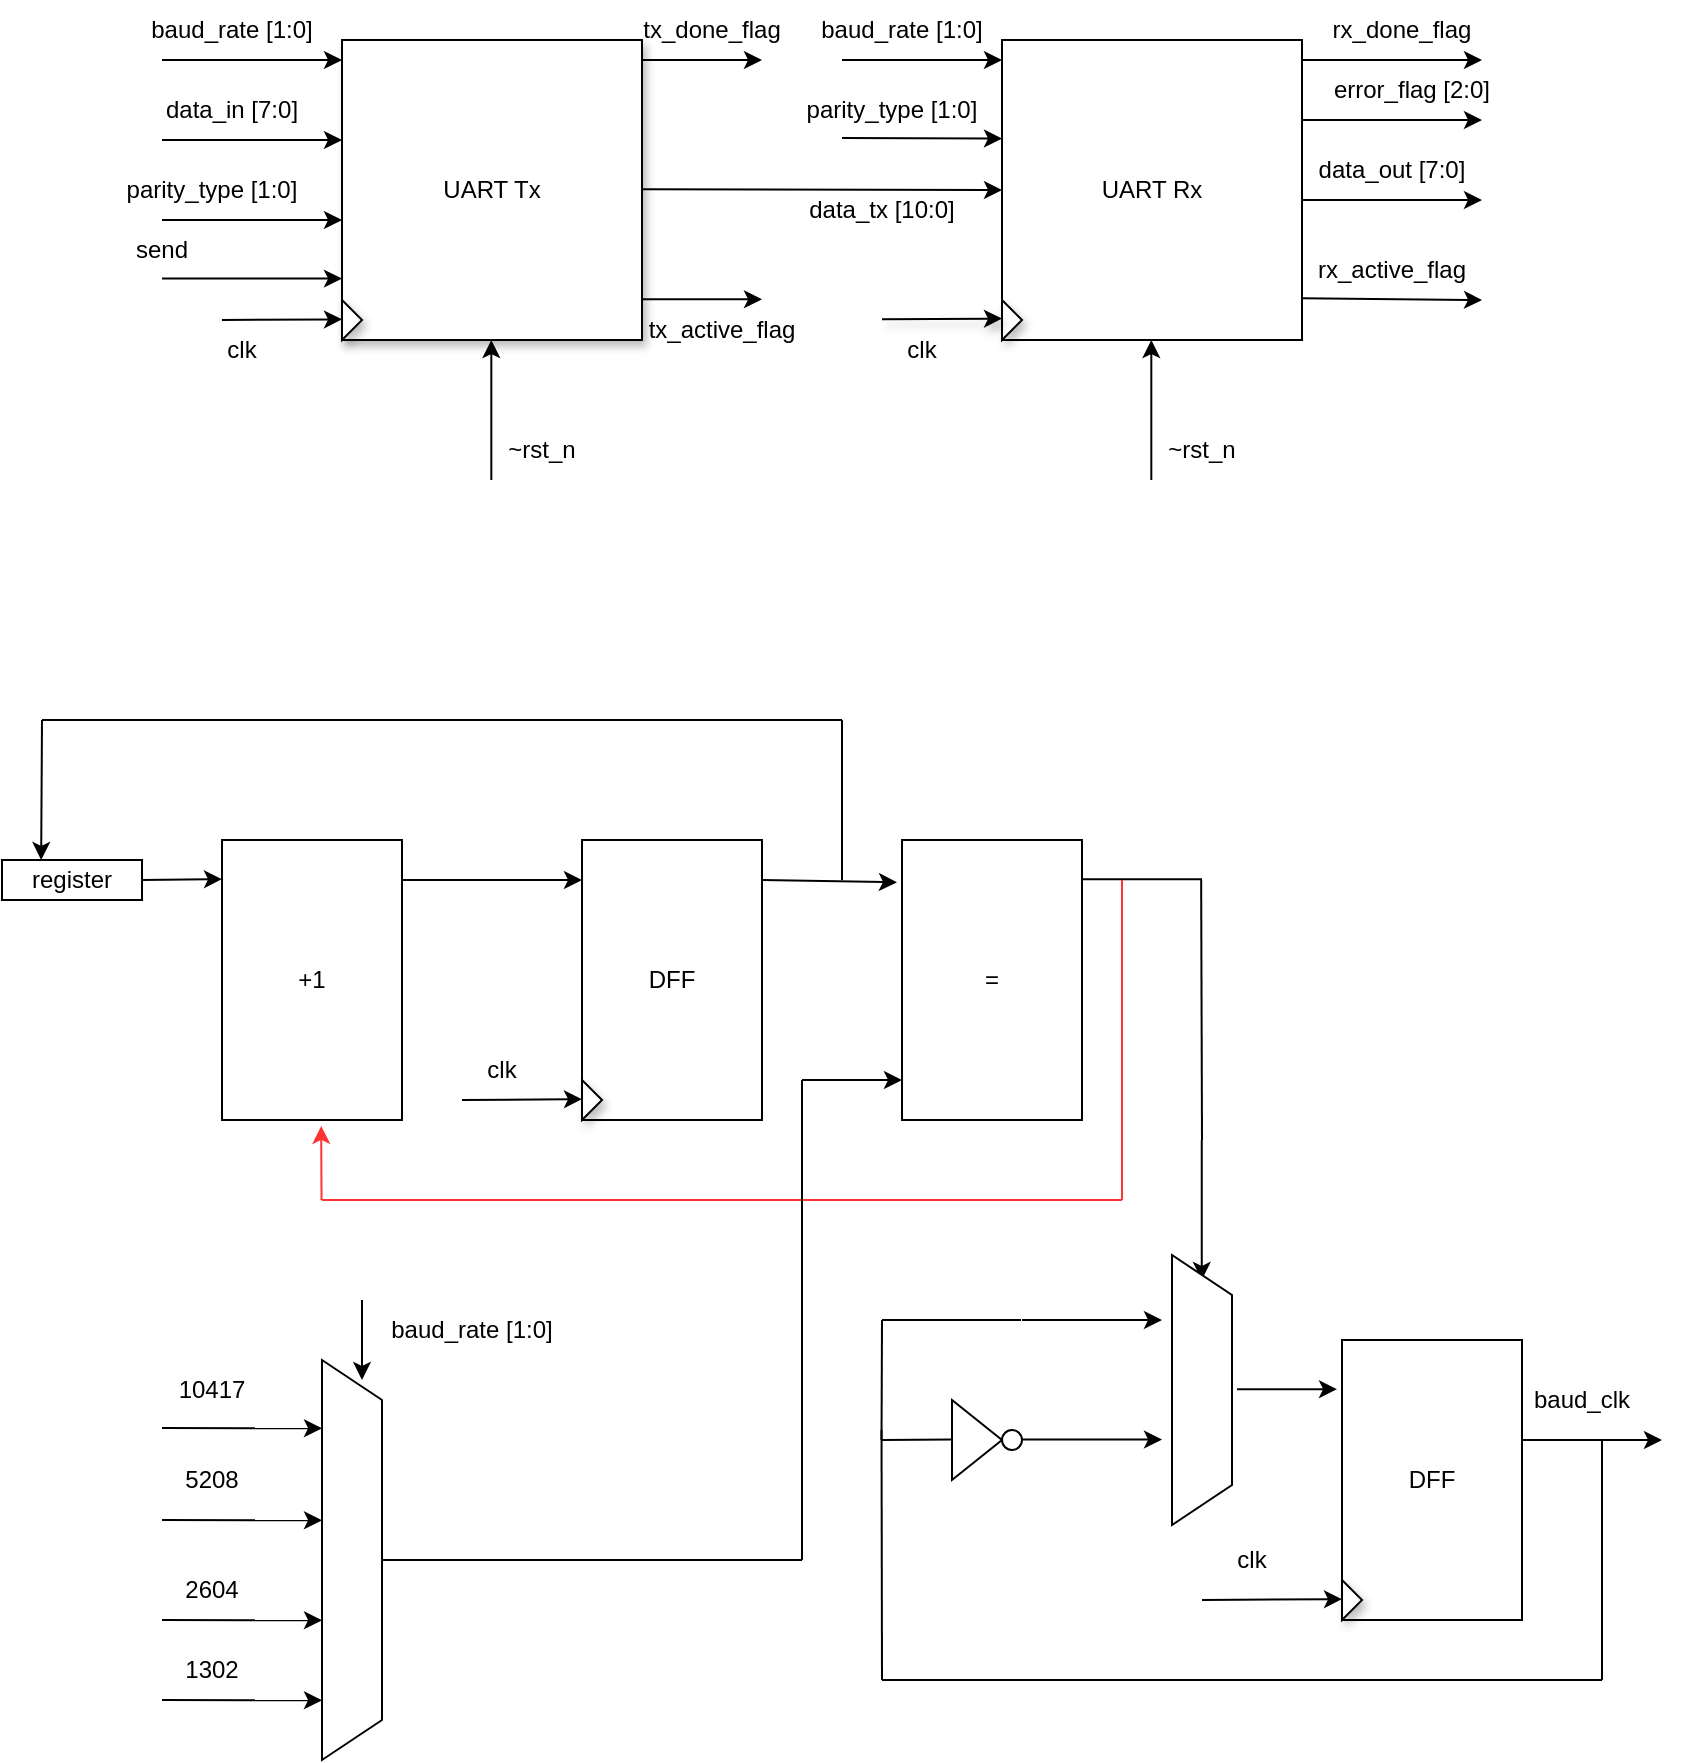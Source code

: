 <mxfile version="24.6.4" type="github" pages="2">
  <diagram name="Page-1" id="LckPgGuNKx3er_0MUJO8">
    <mxGraphModel dx="1674" dy="772" grid="1" gridSize="10" guides="1" tooltips="1" connect="1" arrows="1" fold="1" page="1" pageScale="1" pageWidth="850" pageHeight="1100" math="0" shadow="0">
      <root>
        <mxCell id="0" />
        <mxCell id="1" parent="0" />
        <mxCell id="ST3ynC30ayqtAyNjZGW3-1" value="UART Tx" style="whiteSpace=wrap;html=1;aspect=fixed;shadow=1;" vertex="1" parent="1">
          <mxGeometry x="170" y="60" width="150" height="150" as="geometry" />
        </mxCell>
        <mxCell id="ST3ynC30ayqtAyNjZGW3-2" value="UART Rx" style="whiteSpace=wrap;html=1;aspect=fixed;" vertex="1" parent="1">
          <mxGeometry x="500" y="60" width="150" height="150" as="geometry" />
        </mxCell>
        <mxCell id="ST3ynC30ayqtAyNjZGW3-4" value="" style="triangle;whiteSpace=wrap;html=1;shadow=1;" vertex="1" parent="1">
          <mxGeometry x="170" y="190" width="10" height="20" as="geometry" />
        </mxCell>
        <mxCell id="ST3ynC30ayqtAyNjZGW3-5" value="" style="triangle;whiteSpace=wrap;html=1;shadow=1;" vertex="1" parent="1">
          <mxGeometry x="500" y="190" width="10" height="20" as="geometry" />
        </mxCell>
        <mxCell id="ST3ynC30ayqtAyNjZGW3-6" value="" style="endArrow=classic;html=1;rounded=0;shadow=1;" edge="1" parent="1">
          <mxGeometry width="50" height="50" relative="1" as="geometry">
            <mxPoint x="440" y="199.65" as="sourcePoint" />
            <mxPoint x="500" y="199.31" as="targetPoint" />
          </mxGeometry>
        </mxCell>
        <mxCell id="ST3ynC30ayqtAyNjZGW3-7" value="" style="endArrow=classic;html=1;rounded=0;" edge="1" parent="1">
          <mxGeometry width="50" height="50" relative="1" as="geometry">
            <mxPoint x="110" y="200" as="sourcePoint" />
            <mxPoint x="170" y="199.66" as="targetPoint" />
          </mxGeometry>
        </mxCell>
        <mxCell id="ST3ynC30ayqtAyNjZGW3-8" value="" style="endArrow=classic;html=1;rounded=0;" edge="1" parent="1">
          <mxGeometry width="50" height="50" relative="1" as="geometry">
            <mxPoint x="650" y="140" as="sourcePoint" />
            <mxPoint x="740" y="140" as="targetPoint" />
          </mxGeometry>
        </mxCell>
        <mxCell id="ST3ynC30ayqtAyNjZGW3-9" value="data_out [7:0]" style="text;strokeColor=none;align=center;fillColor=none;html=1;verticalAlign=middle;whiteSpace=wrap;rounded=0;" vertex="1" parent="1">
          <mxGeometry x="635" y="110" width="120" height="30" as="geometry" />
        </mxCell>
        <mxCell id="ST3ynC30ayqtAyNjZGW3-10" value="" style="endArrow=classic;html=1;rounded=0;" edge="1" parent="1">
          <mxGeometry width="50" height="50" relative="1" as="geometry">
            <mxPoint x="80" y="110" as="sourcePoint" />
            <mxPoint x="170" y="110" as="targetPoint" />
          </mxGeometry>
        </mxCell>
        <mxCell id="ST3ynC30ayqtAyNjZGW3-11" value="data_in [7:0]" style="text;strokeColor=none;align=center;fillColor=none;html=1;verticalAlign=middle;whiteSpace=wrap;rounded=0;" vertex="1" parent="1">
          <mxGeometry x="60" y="80" width="110" height="30" as="geometry" />
        </mxCell>
        <mxCell id="ST3ynC30ayqtAyNjZGW3-12" value="clk" style="text;strokeColor=none;align=center;fillColor=none;html=1;verticalAlign=middle;whiteSpace=wrap;rounded=0;" vertex="1" parent="1">
          <mxGeometry x="90" y="200" width="60" height="30" as="geometry" />
        </mxCell>
        <mxCell id="ST3ynC30ayqtAyNjZGW3-13" value="clk" style="text;strokeColor=none;align=center;fillColor=none;html=1;verticalAlign=middle;whiteSpace=wrap;rounded=0;" vertex="1" parent="1">
          <mxGeometry x="430" y="200" width="60" height="30" as="geometry" />
        </mxCell>
        <mxCell id="ST3ynC30ayqtAyNjZGW3-14" value="" style="endArrow=classic;html=1;rounded=0;" edge="1" parent="1">
          <mxGeometry width="50" height="50" relative="1" as="geometry">
            <mxPoint x="80" y="70" as="sourcePoint" />
            <mxPoint x="170" y="70" as="targetPoint" />
          </mxGeometry>
        </mxCell>
        <mxCell id="ST3ynC30ayqtAyNjZGW3-16" value="baud_rate [1:0]" style="text;strokeColor=none;align=center;fillColor=none;html=1;verticalAlign=middle;whiteSpace=wrap;rounded=0;" vertex="1" parent="1">
          <mxGeometry x="65" y="40" width="100" height="30" as="geometry" />
        </mxCell>
        <mxCell id="ST3ynC30ayqtAyNjZGW3-17" value="" style="endArrow=classic;html=1;rounded=0;" edge="1" parent="1">
          <mxGeometry width="50" height="50" relative="1" as="geometry">
            <mxPoint x="80" y="150" as="sourcePoint" />
            <mxPoint x="170" y="150" as="targetPoint" />
          </mxGeometry>
        </mxCell>
        <mxCell id="ST3ynC30ayqtAyNjZGW3-18" value="parity_type [1:0]" style="text;strokeColor=none;align=center;fillColor=none;html=1;verticalAlign=middle;whiteSpace=wrap;rounded=0;" vertex="1" parent="1">
          <mxGeometry x="60" y="120" width="90" height="30" as="geometry" />
        </mxCell>
        <mxCell id="ST3ynC30ayqtAyNjZGW3-19" value="" style="endArrow=classic;html=1;rounded=0;" edge="1" parent="1">
          <mxGeometry width="50" height="50" relative="1" as="geometry">
            <mxPoint x="80" y="179.31" as="sourcePoint" />
            <mxPoint x="170" y="179.31" as="targetPoint" />
          </mxGeometry>
        </mxCell>
        <mxCell id="ST3ynC30ayqtAyNjZGW3-20" value="send" style="text;strokeColor=none;align=center;fillColor=none;html=1;verticalAlign=middle;whiteSpace=wrap;rounded=0;" vertex="1" parent="1">
          <mxGeometry x="50" y="150" width="60" height="30" as="geometry" />
        </mxCell>
        <mxCell id="ST3ynC30ayqtAyNjZGW3-21" value="" style="endArrow=classic;html=1;rounded=0;" edge="1" parent="1">
          <mxGeometry width="50" height="50" relative="1" as="geometry">
            <mxPoint x="244.66" y="280" as="sourcePoint" />
            <mxPoint x="244.66" y="210" as="targetPoint" />
          </mxGeometry>
        </mxCell>
        <mxCell id="ST3ynC30ayqtAyNjZGW3-22" value="~rst_n" style="text;strokeColor=none;align=center;fillColor=none;html=1;verticalAlign=middle;whiteSpace=wrap;rounded=0;" vertex="1" parent="1">
          <mxGeometry x="240" y="250" width="60" height="30" as="geometry" />
        </mxCell>
        <mxCell id="ST3ynC30ayqtAyNjZGW3-23" value="" style="endArrow=classic;html=1;rounded=0;entryX=0;entryY=0.5;entryDx=0;entryDy=0;" edge="1" parent="1" target="ST3ynC30ayqtAyNjZGW3-2">
          <mxGeometry width="50" height="50" relative="1" as="geometry">
            <mxPoint x="320" y="134.66" as="sourcePoint" />
            <mxPoint x="380" y="134.66" as="targetPoint" />
          </mxGeometry>
        </mxCell>
        <mxCell id="ST3ynC30ayqtAyNjZGW3-24" value="" style="endArrow=classic;html=1;rounded=0;" edge="1" parent="1">
          <mxGeometry width="50" height="50" relative="1" as="geometry">
            <mxPoint x="420" y="70" as="sourcePoint" />
            <mxPoint x="500" y="70" as="targetPoint" />
          </mxGeometry>
        </mxCell>
        <mxCell id="ST3ynC30ayqtAyNjZGW3-25" value="baud_rate [1:0]" style="text;strokeColor=none;align=center;fillColor=none;html=1;verticalAlign=middle;whiteSpace=wrap;rounded=0;" vertex="1" parent="1">
          <mxGeometry x="400" y="40" width="100" height="30" as="geometry" />
        </mxCell>
        <mxCell id="ST3ynC30ayqtAyNjZGW3-26" value="" style="endArrow=classic;html=1;rounded=0;" edge="1" parent="1">
          <mxGeometry width="50" height="50" relative="1" as="geometry">
            <mxPoint x="420" y="109" as="sourcePoint" />
            <mxPoint x="500" y="109.31" as="targetPoint" />
          </mxGeometry>
        </mxCell>
        <mxCell id="ST3ynC30ayqtAyNjZGW3-27" value="parity_type [1:0]" style="text;strokeColor=none;align=center;fillColor=none;html=1;verticalAlign=middle;whiteSpace=wrap;rounded=0;" vertex="1" parent="1">
          <mxGeometry x="400" y="80" width="90" height="30" as="geometry" />
        </mxCell>
        <mxCell id="ST3ynC30ayqtAyNjZGW3-28" value="data_tx [10:0]" style="text;strokeColor=none;align=center;fillColor=none;html=1;verticalAlign=middle;whiteSpace=wrap;rounded=0;" vertex="1" parent="1">
          <mxGeometry x="390" y="130" width="100" height="30" as="geometry" />
        </mxCell>
        <mxCell id="ST3ynC30ayqtAyNjZGW3-29" value="" style="endArrow=classic;html=1;rounded=0;" edge="1" parent="1">
          <mxGeometry width="50" height="50" relative="1" as="geometry">
            <mxPoint x="574.66" y="280" as="sourcePoint" />
            <mxPoint x="574.66" y="210" as="targetPoint" />
          </mxGeometry>
        </mxCell>
        <mxCell id="ST3ynC30ayqtAyNjZGW3-30" value="~rst_n" style="text;strokeColor=none;align=center;fillColor=none;html=1;verticalAlign=middle;whiteSpace=wrap;rounded=0;" vertex="1" parent="1">
          <mxGeometry x="570" y="250" width="60" height="30" as="geometry" />
        </mxCell>
        <mxCell id="ST3ynC30ayqtAyNjZGW3-31" value="" style="endArrow=classic;html=1;rounded=0;" edge="1" parent="1">
          <mxGeometry width="50" height="50" relative="1" as="geometry">
            <mxPoint x="320" y="70" as="sourcePoint" />
            <mxPoint x="380" y="70" as="targetPoint" />
          </mxGeometry>
        </mxCell>
        <mxCell id="ST3ynC30ayqtAyNjZGW3-32" value="" style="endArrow=classic;html=1;rounded=0;" edge="1" parent="1">
          <mxGeometry width="50" height="50" relative="1" as="geometry">
            <mxPoint x="320" y="189.67" as="sourcePoint" />
            <mxPoint x="380" y="189.67" as="targetPoint" />
          </mxGeometry>
        </mxCell>
        <mxCell id="ST3ynC30ayqtAyNjZGW3-33" value="tx_active_flag" style="text;strokeColor=none;align=center;fillColor=none;html=1;verticalAlign=middle;whiteSpace=wrap;rounded=0;" vertex="1" parent="1">
          <mxGeometry x="330" y="190" width="60" height="30" as="geometry" />
        </mxCell>
        <mxCell id="ST3ynC30ayqtAyNjZGW3-34" value="tx_done_flag" style="text;strokeColor=none;align=center;fillColor=none;html=1;verticalAlign=middle;whiteSpace=wrap;rounded=0;" vertex="1" parent="1">
          <mxGeometry x="320" y="40" width="70" height="30" as="geometry" />
        </mxCell>
        <mxCell id="ST3ynC30ayqtAyNjZGW3-35" value="" style="endArrow=classic;html=1;rounded=0;" edge="1" parent="1">
          <mxGeometry width="50" height="50" relative="1" as="geometry">
            <mxPoint x="650" y="70" as="sourcePoint" />
            <mxPoint x="740" y="70" as="targetPoint" />
          </mxGeometry>
        </mxCell>
        <mxCell id="ST3ynC30ayqtAyNjZGW3-36" value="rx_done_flag" style="text;strokeColor=none;align=center;fillColor=none;html=1;verticalAlign=middle;whiteSpace=wrap;rounded=0;" vertex="1" parent="1">
          <mxGeometry x="655" y="40" width="90" height="30" as="geometry" />
        </mxCell>
        <mxCell id="ST3ynC30ayqtAyNjZGW3-37" value="" style="endArrow=classic;html=1;rounded=0;" edge="1" parent="1">
          <mxGeometry width="50" height="50" relative="1" as="geometry">
            <mxPoint x="650" y="189.17" as="sourcePoint" />
            <mxPoint x="740" y="190" as="targetPoint" />
          </mxGeometry>
        </mxCell>
        <mxCell id="ST3ynC30ayqtAyNjZGW3-38" value="rx_active_flag" style="text;strokeColor=none;align=center;fillColor=none;html=1;verticalAlign=middle;whiteSpace=wrap;rounded=0;" vertex="1" parent="1">
          <mxGeometry x="650" y="160" width="90" height="30" as="geometry" />
        </mxCell>
        <mxCell id="ST3ynC30ayqtAyNjZGW3-39" value="" style="endArrow=classic;html=1;rounded=0;" edge="1" parent="1">
          <mxGeometry width="50" height="50" relative="1" as="geometry">
            <mxPoint x="650" y="100" as="sourcePoint" />
            <mxPoint x="740" y="100" as="targetPoint" />
          </mxGeometry>
        </mxCell>
        <mxCell id="ST3ynC30ayqtAyNjZGW3-40" value="error_flag [2:0]" style="text;strokeColor=none;align=center;fillColor=none;html=1;verticalAlign=middle;whiteSpace=wrap;rounded=0;" vertex="1" parent="1">
          <mxGeometry x="650" y="70" width="110" height="30" as="geometry" />
        </mxCell>
        <mxCell id="ST3ynC30ayqtAyNjZGW3-41" value="+1" style="rounded=0;whiteSpace=wrap;html=1;" vertex="1" parent="1">
          <mxGeometry x="110" y="460" width="90" height="140" as="geometry" />
        </mxCell>
        <mxCell id="ST3ynC30ayqtAyNjZGW3-42" value="DFF" style="rounded=0;whiteSpace=wrap;html=1;" vertex="1" parent="1">
          <mxGeometry x="290" y="460" width="90" height="140" as="geometry" />
        </mxCell>
        <mxCell id="ST3ynC30ayqtAyNjZGW3-43" value="" style="triangle;whiteSpace=wrap;html=1;shadow=1;" vertex="1" parent="1">
          <mxGeometry x="290" y="580" width="10" height="20" as="geometry" />
        </mxCell>
        <mxCell id="ST3ynC30ayqtAyNjZGW3-44" value="" style="endArrow=classic;html=1;rounded=0;" edge="1" parent="1">
          <mxGeometry width="50" height="50" relative="1" as="geometry">
            <mxPoint x="200" y="480" as="sourcePoint" />
            <mxPoint x="290" y="480" as="targetPoint" />
          </mxGeometry>
        </mxCell>
        <mxCell id="ST3ynC30ayqtAyNjZGW3-45" value="" style="endArrow=classic;html=1;rounded=0;" edge="1" parent="1">
          <mxGeometry width="50" height="50" relative="1" as="geometry">
            <mxPoint x="230" y="590" as="sourcePoint" />
            <mxPoint x="290" y="589.58" as="targetPoint" />
          </mxGeometry>
        </mxCell>
        <mxCell id="ST3ynC30ayqtAyNjZGW3-46" value="clk" style="text;strokeColor=none;align=center;fillColor=none;html=1;verticalAlign=middle;whiteSpace=wrap;rounded=0;" vertex="1" parent="1">
          <mxGeometry x="220" y="560" width="60" height="30" as="geometry" />
        </mxCell>
        <mxCell id="ST3ynC30ayqtAyNjZGW3-47" value="=" style="rounded=0;whiteSpace=wrap;html=1;" vertex="1" parent="1">
          <mxGeometry x="450" y="460" width="90" height="140" as="geometry" />
        </mxCell>
        <mxCell id="ST3ynC30ayqtAyNjZGW3-48" value="" style="endArrow=classic;html=1;rounded=0;entryX=-0.028;entryY=0.151;entryDx=0;entryDy=0;entryPerimeter=0;" edge="1" parent="1" target="ST3ynC30ayqtAyNjZGW3-47">
          <mxGeometry width="50" height="50" relative="1" as="geometry">
            <mxPoint x="380" y="480" as="sourcePoint" />
            <mxPoint x="425" y="480" as="targetPoint" />
          </mxGeometry>
        </mxCell>
        <mxCell id="ST3ynC30ayqtAyNjZGW3-49" value="register" style="rounded=0;whiteSpace=wrap;html=1;" vertex="1" parent="1">
          <mxGeometry y="470" width="70" height="20" as="geometry" />
        </mxCell>
        <mxCell id="ST3ynC30ayqtAyNjZGW3-50" value="" style="endArrow=classic;html=1;rounded=0;" edge="1" parent="1">
          <mxGeometry width="50" height="50" relative="1" as="geometry">
            <mxPoint x="20" y="400" as="sourcePoint" />
            <mxPoint x="19.58" y="470" as="targetPoint" />
          </mxGeometry>
        </mxCell>
        <mxCell id="ST3ynC30ayqtAyNjZGW3-51" value="" style="endArrow=none;html=1;rounded=0;" edge="1" parent="1">
          <mxGeometry width="50" height="50" relative="1" as="geometry">
            <mxPoint x="20" y="400" as="sourcePoint" />
            <mxPoint x="420" y="400" as="targetPoint" />
          </mxGeometry>
        </mxCell>
        <mxCell id="ST3ynC30ayqtAyNjZGW3-52" value="" style="endArrow=none;html=1;rounded=0;" edge="1" parent="1">
          <mxGeometry width="50" height="50" relative="1" as="geometry">
            <mxPoint x="420" y="480" as="sourcePoint" />
            <mxPoint x="420" y="400" as="targetPoint" />
          </mxGeometry>
        </mxCell>
        <mxCell id="ST3ynC30ayqtAyNjZGW3-53" value="" style="endArrow=classic;html=1;rounded=0;exitX=1;exitY=0.5;exitDx=0;exitDy=0;exitPerimeter=0;" edge="1" parent="1" source="ST3ynC30ayqtAyNjZGW3-49">
          <mxGeometry width="50" height="50" relative="1" as="geometry">
            <mxPoint x="75" y="479.58" as="sourcePoint" />
            <mxPoint x="110" y="479.58" as="targetPoint" />
          </mxGeometry>
        </mxCell>
        <mxCell id="ST3ynC30ayqtAyNjZGW3-54" value="" style="endArrow=classic;html=1;rounded=0;" edge="1" parent="1">
          <mxGeometry width="50" height="50" relative="1" as="geometry">
            <mxPoint x="599.88" y="610" as="sourcePoint" />
            <mxPoint x="599.88" y="680" as="targetPoint" />
          </mxGeometry>
        </mxCell>
        <mxCell id="ST3ynC30ayqtAyNjZGW3-55" value="" style="shape=trapezoid;perimeter=trapezoidPerimeter;whiteSpace=wrap;html=1;fixedSize=1;rotation=90;" vertex="1" parent="1">
          <mxGeometry x="532.5" y="720" width="135" height="30" as="geometry" />
        </mxCell>
        <mxCell id="ST3ynC30ayqtAyNjZGW3-56" value="DFF" style="rounded=0;whiteSpace=wrap;html=1;" vertex="1" parent="1">
          <mxGeometry x="670" y="710" width="90" height="140" as="geometry" />
        </mxCell>
        <mxCell id="ST3ynC30ayqtAyNjZGW3-57" value="" style="endArrow=classic;html=1;rounded=0;" edge="1" parent="1">
          <mxGeometry width="50" height="50" relative="1" as="geometry">
            <mxPoint x="760" y="760" as="sourcePoint" />
            <mxPoint x="830" y="760" as="targetPoint" />
          </mxGeometry>
        </mxCell>
        <mxCell id="ST3ynC30ayqtAyNjZGW3-58" value="" style="endArrow=none;html=1;rounded=0;" edge="1" parent="1">
          <mxGeometry width="50" height="50" relative="1" as="geometry">
            <mxPoint x="540" y="479.58" as="sourcePoint" />
            <mxPoint x="600" y="479.58" as="targetPoint" />
          </mxGeometry>
        </mxCell>
        <mxCell id="ST3ynC30ayqtAyNjZGW3-59" value="" style="endArrow=none;html=1;rounded=0;" edge="1" parent="1">
          <mxGeometry width="50" height="50" relative="1" as="geometry">
            <mxPoint x="600" y="610" as="sourcePoint" />
            <mxPoint x="599.58" y="480" as="targetPoint" />
          </mxGeometry>
        </mxCell>
        <mxCell id="ST3ynC30ayqtAyNjZGW3-62" value="" style="endArrow=classic;html=1;rounded=0;" edge="1" parent="1">
          <mxGeometry width="50" height="50" relative="1" as="geometry">
            <mxPoint x="617.5" y="734.58" as="sourcePoint" />
            <mxPoint x="667.5" y="734.58" as="targetPoint" />
          </mxGeometry>
        </mxCell>
        <mxCell id="ST3ynC30ayqtAyNjZGW3-63" value="" style="endArrow=classic;html=1;rounded=0;" edge="1" parent="1">
          <mxGeometry width="50" height="50" relative="1" as="geometry">
            <mxPoint x="510" y="700" as="sourcePoint" />
            <mxPoint x="580" y="700" as="targetPoint" />
          </mxGeometry>
        </mxCell>
        <mxCell id="ST3ynC30ayqtAyNjZGW3-64" value="" style="endArrow=classic;html=1;rounded=0;" edge="1" parent="1">
          <mxGeometry width="50" height="50" relative="1" as="geometry">
            <mxPoint x="510" y="759.8" as="sourcePoint" />
            <mxPoint x="580" y="759.8" as="targetPoint" />
          </mxGeometry>
        </mxCell>
        <mxCell id="ST3ynC30ayqtAyNjZGW3-65" value="" style="triangle;whiteSpace=wrap;html=1;" vertex="1" parent="1">
          <mxGeometry x="475" y="740" width="25" height="40" as="geometry" />
        </mxCell>
        <mxCell id="ST3ynC30ayqtAyNjZGW3-66" value="" style="ellipse;whiteSpace=wrap;html=1;aspect=fixed;" vertex="1" parent="1">
          <mxGeometry x="500" y="755" width="10" height="10" as="geometry" />
        </mxCell>
        <mxCell id="ST3ynC30ayqtAyNjZGW3-68" value="" style="endArrow=none;html=1;rounded=0;" edge="1" parent="1">
          <mxGeometry width="50" height="50" relative="1" as="geometry">
            <mxPoint x="440" y="760" as="sourcePoint" />
            <mxPoint x="475" y="759.76" as="targetPoint" />
          </mxGeometry>
        </mxCell>
        <mxCell id="ST3ynC30ayqtAyNjZGW3-69" value="" style="endArrow=none;html=1;rounded=0;" edge="1" parent="1">
          <mxGeometry width="50" height="50" relative="1" as="geometry">
            <mxPoint x="439.76" y="760" as="sourcePoint" />
            <mxPoint x="440" y="700" as="targetPoint" />
          </mxGeometry>
        </mxCell>
        <mxCell id="ST3ynC30ayqtAyNjZGW3-70" value="" style="endArrow=none;html=1;rounded=0;" edge="1" parent="1">
          <mxGeometry width="50" height="50" relative="1" as="geometry">
            <mxPoint x="509.52" y="700" as="sourcePoint" />
            <mxPoint x="440" y="700" as="targetPoint" />
          </mxGeometry>
        </mxCell>
        <mxCell id="ST3ynC30ayqtAyNjZGW3-71" value="" style="endArrow=none;html=1;rounded=0;" edge="1" parent="1">
          <mxGeometry width="50" height="50" relative="1" as="geometry">
            <mxPoint x="440" y="880" as="sourcePoint" />
            <mxPoint x="439.76" y="755" as="targetPoint" />
          </mxGeometry>
        </mxCell>
        <mxCell id="ST3ynC30ayqtAyNjZGW3-72" value="" style="endArrow=none;html=1;rounded=0;" edge="1" parent="1">
          <mxGeometry width="50" height="50" relative="1" as="geometry">
            <mxPoint x="440" y="880" as="sourcePoint" />
            <mxPoint x="800" y="880" as="targetPoint" />
          </mxGeometry>
        </mxCell>
        <mxCell id="ST3ynC30ayqtAyNjZGW3-73" value="" style="endArrow=none;html=1;rounded=0;" edge="1" parent="1">
          <mxGeometry width="50" height="50" relative="1" as="geometry">
            <mxPoint x="800" y="880" as="sourcePoint" />
            <mxPoint x="800" y="760" as="targetPoint" />
          </mxGeometry>
        </mxCell>
        <mxCell id="ST3ynC30ayqtAyNjZGW3-76" value="" style="endArrow=none;html=1;rounded=0;strokeColor=#FF3333;" edge="1" parent="1">
          <mxGeometry width="50" height="50" relative="1" as="geometry">
            <mxPoint x="160" y="640" as="sourcePoint" />
            <mxPoint x="560" y="640" as="targetPoint" />
          </mxGeometry>
        </mxCell>
        <mxCell id="ST3ynC30ayqtAyNjZGW3-77" value="" style="endArrow=none;html=1;rounded=0;strokeColor=#FF3333;" edge="1" parent="1">
          <mxGeometry width="50" height="50" relative="1" as="geometry">
            <mxPoint x="560" y="640" as="sourcePoint" />
            <mxPoint x="560" y="480" as="targetPoint" />
          </mxGeometry>
        </mxCell>
        <mxCell id="ST3ynC30ayqtAyNjZGW3-78" value="" style="endArrow=classic;html=1;rounded=0;entryX=0.551;entryY=1.021;entryDx=0;entryDy=0;entryPerimeter=0;strokeColor=#FF3333;" edge="1" parent="1" target="ST3ynC30ayqtAyNjZGW3-41">
          <mxGeometry width="50" height="50" relative="1" as="geometry">
            <mxPoint x="159.76" y="640" as="sourcePoint" />
            <mxPoint x="159.76" y="610" as="targetPoint" />
          </mxGeometry>
        </mxCell>
        <mxCell id="ST3ynC30ayqtAyNjZGW3-79" value="" style="endArrow=classic;html=1;rounded=0;" edge="1" parent="1">
          <mxGeometry width="50" height="50" relative="1" as="geometry">
            <mxPoint x="400" y="580" as="sourcePoint" />
            <mxPoint x="450" y="580" as="targetPoint" />
          </mxGeometry>
        </mxCell>
        <mxCell id="ST3ynC30ayqtAyNjZGW3-81" value="" style="endArrow=none;html=1;rounded=0;" edge="1" parent="1">
          <mxGeometry width="50" height="50" relative="1" as="geometry">
            <mxPoint x="400" y="820" as="sourcePoint" />
            <mxPoint x="400" y="580" as="targetPoint" />
          </mxGeometry>
        </mxCell>
        <mxCell id="ST3ynC30ayqtAyNjZGW3-82" value="" style="shape=trapezoid;perimeter=trapezoidPerimeter;whiteSpace=wrap;html=1;fixedSize=1;rotation=90;" vertex="1" parent="1">
          <mxGeometry x="75" y="805" width="200" height="30" as="geometry" />
        </mxCell>
        <mxCell id="ST3ynC30ayqtAyNjZGW3-83" value="" style="endArrow=none;html=1;rounded=0;exitX=0.5;exitY=0;exitDx=0;exitDy=0;" edge="1" parent="1" source="ST3ynC30ayqtAyNjZGW3-82">
          <mxGeometry width="50" height="50" relative="1" as="geometry">
            <mxPoint x="190" y="814.58" as="sourcePoint" />
            <mxPoint x="400" y="820" as="targetPoint" />
          </mxGeometry>
        </mxCell>
        <mxCell id="ST3ynC30ayqtAyNjZGW3-84" value="" style="endArrow=classic;html=1;rounded=0;" edge="1" parent="1">
          <mxGeometry width="50" height="50" relative="1" as="geometry">
            <mxPoint x="180" y="690" as="sourcePoint" />
            <mxPoint x="180" y="730" as="targetPoint" />
          </mxGeometry>
        </mxCell>
        <mxCell id="ST3ynC30ayqtAyNjZGW3-85" value="" style="endArrow=classic;html=1;rounded=0;" edge="1" parent="1">
          <mxGeometry width="50" height="50" relative="1" as="geometry">
            <mxPoint x="80" y="754" as="sourcePoint" />
            <mxPoint x="160" y="754.17" as="targetPoint" />
          </mxGeometry>
        </mxCell>
        <mxCell id="ST3ynC30ayqtAyNjZGW3-86" value="" style="endArrow=classic;html=1;rounded=0;" edge="1" parent="1">
          <mxGeometry width="50" height="50" relative="1" as="geometry">
            <mxPoint x="80" y="800" as="sourcePoint" />
            <mxPoint x="160" y="800.17" as="targetPoint" />
          </mxGeometry>
        </mxCell>
        <mxCell id="ST3ynC30ayqtAyNjZGW3-87" value="" style="endArrow=classic;html=1;rounded=0;" edge="1" parent="1">
          <mxGeometry width="50" height="50" relative="1" as="geometry">
            <mxPoint x="80" y="850" as="sourcePoint" />
            <mxPoint x="160" y="850.17" as="targetPoint" />
          </mxGeometry>
        </mxCell>
        <mxCell id="ST3ynC30ayqtAyNjZGW3-88" value="" style="endArrow=classic;html=1;rounded=0;" edge="1" parent="1">
          <mxGeometry width="50" height="50" relative="1" as="geometry">
            <mxPoint x="80" y="890" as="sourcePoint" />
            <mxPoint x="160" y="890.17" as="targetPoint" />
          </mxGeometry>
        </mxCell>
        <mxCell id="ST3ynC30ayqtAyNjZGW3-89" value="baud_rate&amp;nbsp;&lt;span style=&quot;background-color: initial;&quot;&gt;[1:0]&lt;/span&gt;" style="text;strokeColor=none;align=center;fillColor=none;html=1;verticalAlign=middle;whiteSpace=wrap;rounded=0;" vertex="1" parent="1">
          <mxGeometry x="180" y="690" width="110" height="30" as="geometry" />
        </mxCell>
        <mxCell id="ST3ynC30ayqtAyNjZGW3-90" value="10417" style="text;strokeColor=none;align=center;fillColor=none;html=1;verticalAlign=middle;whiteSpace=wrap;rounded=0;" vertex="1" parent="1">
          <mxGeometry x="75" y="720" width="60" height="30" as="geometry" />
        </mxCell>
        <mxCell id="ST3ynC30ayqtAyNjZGW3-91" value="5208" style="text;strokeColor=none;align=center;fillColor=none;html=1;verticalAlign=middle;whiteSpace=wrap;rounded=0;" vertex="1" parent="1">
          <mxGeometry x="75" y="765" width="60" height="30" as="geometry" />
        </mxCell>
        <mxCell id="ST3ynC30ayqtAyNjZGW3-92" value="2604" style="text;strokeColor=none;align=center;fillColor=none;html=1;verticalAlign=middle;whiteSpace=wrap;rounded=0;" vertex="1" parent="1">
          <mxGeometry x="75" y="820" width="60" height="30" as="geometry" />
        </mxCell>
        <mxCell id="ST3ynC30ayqtAyNjZGW3-93" value="1302" style="text;strokeColor=none;align=center;fillColor=none;html=1;verticalAlign=middle;whiteSpace=wrap;rounded=0;" vertex="1" parent="1">
          <mxGeometry x="75" y="860" width="60" height="30" as="geometry" />
        </mxCell>
        <mxCell id="ST3ynC30ayqtAyNjZGW3-94" value="" style="triangle;whiteSpace=wrap;html=1;shadow=1;" vertex="1" parent="1">
          <mxGeometry x="670" y="830" width="10" height="20" as="geometry" />
        </mxCell>
        <mxCell id="ST3ynC30ayqtAyNjZGW3-95" value="" style="endArrow=classic;html=1;rounded=0;" edge="1" parent="1">
          <mxGeometry width="50" height="50" relative="1" as="geometry">
            <mxPoint x="600" y="840" as="sourcePoint" />
            <mxPoint x="670" y="839.58" as="targetPoint" />
          </mxGeometry>
        </mxCell>
        <mxCell id="ST3ynC30ayqtAyNjZGW3-96" value="clk" style="text;strokeColor=none;align=center;fillColor=none;html=1;verticalAlign=middle;whiteSpace=wrap;rounded=0;" vertex="1" parent="1">
          <mxGeometry x="595" y="805" width="60" height="30" as="geometry" />
        </mxCell>
        <mxCell id="ST3ynC30ayqtAyNjZGW3-97" value="baud_clk" style="text;strokeColor=none;align=center;fillColor=none;html=1;verticalAlign=middle;whiteSpace=wrap;rounded=0;" vertex="1" parent="1">
          <mxGeometry x="760" y="725" width="60" height="30" as="geometry" />
        </mxCell>
      </root>
    </mxGraphModel>
  </diagram>
  <diagram id="0IeEcEZkjc3BBIHzXhBf" name="Page-2">
    <mxGraphModel dx="1674" dy="772" grid="1" gridSize="10" guides="1" tooltips="1" connect="1" arrows="1" fold="1" page="1" pageScale="1" pageWidth="850" pageHeight="1100" math="0" shadow="0">
      <root>
        <mxCell id="0" />
        <mxCell id="1" parent="0" />
        <mxCell id="hAHRc4_BI7Kz1KH6arIp-52" value="+1" style="rounded=0;whiteSpace=wrap;html=1;" vertex="1" parent="1">
          <mxGeometry x="120" y="80" width="90" height="140" as="geometry" />
        </mxCell>
        <mxCell id="hAHRc4_BI7Kz1KH6arIp-53" value="DFF" style="rounded=0;whiteSpace=wrap;html=1;" vertex="1" parent="1">
          <mxGeometry x="300" y="80" width="90" height="140" as="geometry" />
        </mxCell>
        <mxCell id="hAHRc4_BI7Kz1KH6arIp-54" value="" style="triangle;whiteSpace=wrap;html=1;shadow=1;" vertex="1" parent="1">
          <mxGeometry x="300" y="200" width="10" height="20" as="geometry" />
        </mxCell>
        <mxCell id="hAHRc4_BI7Kz1KH6arIp-55" value="" style="endArrow=classic;html=1;rounded=0;" edge="1" parent="1">
          <mxGeometry width="50" height="50" relative="1" as="geometry">
            <mxPoint x="210" y="100" as="sourcePoint" />
            <mxPoint x="300" y="100" as="targetPoint" />
          </mxGeometry>
        </mxCell>
        <mxCell id="hAHRc4_BI7Kz1KH6arIp-56" value="" style="endArrow=classic;html=1;rounded=0;" edge="1" parent="1">
          <mxGeometry width="50" height="50" relative="1" as="geometry">
            <mxPoint x="240" y="210" as="sourcePoint" />
            <mxPoint x="300" y="209.58" as="targetPoint" />
          </mxGeometry>
        </mxCell>
        <mxCell id="hAHRc4_BI7Kz1KH6arIp-57" value="clk" style="text;strokeColor=none;align=center;fillColor=none;html=1;verticalAlign=middle;whiteSpace=wrap;rounded=0;" vertex="1" parent="1">
          <mxGeometry x="230" y="180" width="60" height="30" as="geometry" />
        </mxCell>
        <mxCell id="hAHRc4_BI7Kz1KH6arIp-58" value="=" style="rounded=0;whiteSpace=wrap;html=1;" vertex="1" parent="1">
          <mxGeometry x="460" y="80" width="90" height="140" as="geometry" />
        </mxCell>
        <mxCell id="hAHRc4_BI7Kz1KH6arIp-59" value="" style="endArrow=classic;html=1;rounded=0;entryX=-0.028;entryY=0.151;entryDx=0;entryDy=0;entryPerimeter=0;" edge="1" parent="1" target="hAHRc4_BI7Kz1KH6arIp-58">
          <mxGeometry width="50" height="50" relative="1" as="geometry">
            <mxPoint x="390" y="100" as="sourcePoint" />
            <mxPoint x="435" y="100" as="targetPoint" />
          </mxGeometry>
        </mxCell>
        <mxCell id="hAHRc4_BI7Kz1KH6arIp-60" value="register" style="rounded=0;whiteSpace=wrap;html=1;" vertex="1" parent="1">
          <mxGeometry x="10" y="90" width="70" height="20" as="geometry" />
        </mxCell>
        <mxCell id="hAHRc4_BI7Kz1KH6arIp-61" value="" style="endArrow=classic;html=1;rounded=0;" edge="1" parent="1">
          <mxGeometry width="50" height="50" relative="1" as="geometry">
            <mxPoint x="30" y="20" as="sourcePoint" />
            <mxPoint x="29.58" y="90" as="targetPoint" />
          </mxGeometry>
        </mxCell>
        <mxCell id="hAHRc4_BI7Kz1KH6arIp-62" value="" style="endArrow=none;html=1;rounded=0;" edge="1" parent="1">
          <mxGeometry width="50" height="50" relative="1" as="geometry">
            <mxPoint x="30" y="20" as="sourcePoint" />
            <mxPoint x="430" y="20" as="targetPoint" />
          </mxGeometry>
        </mxCell>
        <mxCell id="hAHRc4_BI7Kz1KH6arIp-63" value="" style="endArrow=none;html=1;rounded=0;" edge="1" parent="1">
          <mxGeometry width="50" height="50" relative="1" as="geometry">
            <mxPoint x="430" y="100" as="sourcePoint" />
            <mxPoint x="430" y="20" as="targetPoint" />
          </mxGeometry>
        </mxCell>
        <mxCell id="hAHRc4_BI7Kz1KH6arIp-64" value="" style="endArrow=classic;html=1;rounded=0;exitX=1;exitY=0.5;exitDx=0;exitDy=0;exitPerimeter=0;" edge="1" parent="1" source="hAHRc4_BI7Kz1KH6arIp-60">
          <mxGeometry width="50" height="50" relative="1" as="geometry">
            <mxPoint x="85" y="99.58" as="sourcePoint" />
            <mxPoint x="120" y="99.58" as="targetPoint" />
          </mxGeometry>
        </mxCell>
        <mxCell id="hAHRc4_BI7Kz1KH6arIp-65" value="" style="endArrow=classic;html=1;rounded=0;" edge="1" parent="1">
          <mxGeometry width="50" height="50" relative="1" as="geometry">
            <mxPoint x="609.88" y="230" as="sourcePoint" />
            <mxPoint x="609.88" y="300" as="targetPoint" />
          </mxGeometry>
        </mxCell>
        <mxCell id="hAHRc4_BI7Kz1KH6arIp-66" value="" style="shape=trapezoid;perimeter=trapezoidPerimeter;whiteSpace=wrap;html=1;fixedSize=1;rotation=90;" vertex="1" parent="1">
          <mxGeometry x="542.5" y="340" width="135" height="30" as="geometry" />
        </mxCell>
        <mxCell id="hAHRc4_BI7Kz1KH6arIp-67" value="DFF" style="rounded=0;whiteSpace=wrap;html=1;" vertex="1" parent="1">
          <mxGeometry x="680" y="330" width="90" height="140" as="geometry" />
        </mxCell>
        <mxCell id="hAHRc4_BI7Kz1KH6arIp-68" value="" style="endArrow=classic;html=1;rounded=0;" edge="1" parent="1">
          <mxGeometry width="50" height="50" relative="1" as="geometry">
            <mxPoint x="770" y="380" as="sourcePoint" />
            <mxPoint x="840" y="380" as="targetPoint" />
          </mxGeometry>
        </mxCell>
        <mxCell id="hAHRc4_BI7Kz1KH6arIp-69" value="" style="endArrow=none;html=1;rounded=0;" edge="1" parent="1">
          <mxGeometry width="50" height="50" relative="1" as="geometry">
            <mxPoint x="550" y="99.58" as="sourcePoint" />
            <mxPoint x="610" y="99.58" as="targetPoint" />
          </mxGeometry>
        </mxCell>
        <mxCell id="hAHRc4_BI7Kz1KH6arIp-70" value="" style="endArrow=none;html=1;rounded=0;" edge="1" parent="1">
          <mxGeometry width="50" height="50" relative="1" as="geometry">
            <mxPoint x="610" y="230" as="sourcePoint" />
            <mxPoint x="609.58" y="100" as="targetPoint" />
          </mxGeometry>
        </mxCell>
        <mxCell id="hAHRc4_BI7Kz1KH6arIp-71" value="" style="endArrow=classic;html=1;rounded=0;" edge="1" parent="1">
          <mxGeometry width="50" height="50" relative="1" as="geometry">
            <mxPoint x="627.5" y="354.58" as="sourcePoint" />
            <mxPoint x="677.5" y="354.58" as="targetPoint" />
          </mxGeometry>
        </mxCell>
        <mxCell id="hAHRc4_BI7Kz1KH6arIp-72" value="" style="endArrow=classic;html=1;rounded=0;" edge="1" parent="1">
          <mxGeometry width="50" height="50" relative="1" as="geometry">
            <mxPoint x="520" y="320" as="sourcePoint" />
            <mxPoint x="590" y="320" as="targetPoint" />
          </mxGeometry>
        </mxCell>
        <mxCell id="hAHRc4_BI7Kz1KH6arIp-73" value="" style="endArrow=classic;html=1;rounded=0;" edge="1" parent="1">
          <mxGeometry width="50" height="50" relative="1" as="geometry">
            <mxPoint x="520" y="379.8" as="sourcePoint" />
            <mxPoint x="590" y="379.8" as="targetPoint" />
          </mxGeometry>
        </mxCell>
        <mxCell id="hAHRc4_BI7Kz1KH6arIp-74" value="" style="triangle;whiteSpace=wrap;html=1;" vertex="1" parent="1">
          <mxGeometry x="485" y="360" width="25" height="40" as="geometry" />
        </mxCell>
        <mxCell id="hAHRc4_BI7Kz1KH6arIp-75" value="" style="ellipse;whiteSpace=wrap;html=1;aspect=fixed;" vertex="1" parent="1">
          <mxGeometry x="510" y="375" width="10" height="10" as="geometry" />
        </mxCell>
        <mxCell id="hAHRc4_BI7Kz1KH6arIp-76" value="" style="endArrow=none;html=1;rounded=0;" edge="1" parent="1">
          <mxGeometry width="50" height="50" relative="1" as="geometry">
            <mxPoint x="450" y="380" as="sourcePoint" />
            <mxPoint x="485" y="379.76" as="targetPoint" />
          </mxGeometry>
        </mxCell>
        <mxCell id="hAHRc4_BI7Kz1KH6arIp-77" value="" style="endArrow=none;html=1;rounded=0;" edge="1" parent="1">
          <mxGeometry width="50" height="50" relative="1" as="geometry">
            <mxPoint x="449.76" y="380" as="sourcePoint" />
            <mxPoint x="450" y="320" as="targetPoint" />
          </mxGeometry>
        </mxCell>
        <mxCell id="hAHRc4_BI7Kz1KH6arIp-78" value="" style="endArrow=none;html=1;rounded=0;" edge="1" parent="1">
          <mxGeometry width="50" height="50" relative="1" as="geometry">
            <mxPoint x="519.52" y="320" as="sourcePoint" />
            <mxPoint x="450" y="320" as="targetPoint" />
          </mxGeometry>
        </mxCell>
        <mxCell id="hAHRc4_BI7Kz1KH6arIp-79" value="" style="endArrow=none;html=1;rounded=0;" edge="1" parent="1">
          <mxGeometry width="50" height="50" relative="1" as="geometry">
            <mxPoint x="450" y="500" as="sourcePoint" />
            <mxPoint x="449.76" y="375" as="targetPoint" />
          </mxGeometry>
        </mxCell>
        <mxCell id="hAHRc4_BI7Kz1KH6arIp-80" value="" style="endArrow=none;html=1;rounded=0;" edge="1" parent="1">
          <mxGeometry width="50" height="50" relative="1" as="geometry">
            <mxPoint x="450" y="500" as="sourcePoint" />
            <mxPoint x="810" y="500" as="targetPoint" />
          </mxGeometry>
        </mxCell>
        <mxCell id="hAHRc4_BI7Kz1KH6arIp-81" value="" style="endArrow=none;html=1;rounded=0;" edge="1" parent="1">
          <mxGeometry width="50" height="50" relative="1" as="geometry">
            <mxPoint x="810" y="500" as="sourcePoint" />
            <mxPoint x="810" y="380" as="targetPoint" />
          </mxGeometry>
        </mxCell>
        <mxCell id="hAHRc4_BI7Kz1KH6arIp-82" value="" style="endArrow=none;html=1;rounded=0;strokeColor=#FF3333;" edge="1" parent="1">
          <mxGeometry width="50" height="50" relative="1" as="geometry">
            <mxPoint x="170" y="260" as="sourcePoint" />
            <mxPoint x="570" y="260" as="targetPoint" />
          </mxGeometry>
        </mxCell>
        <mxCell id="hAHRc4_BI7Kz1KH6arIp-83" value="" style="endArrow=none;html=1;rounded=0;strokeColor=#FF3333;" edge="1" parent="1">
          <mxGeometry width="50" height="50" relative="1" as="geometry">
            <mxPoint x="570" y="260" as="sourcePoint" />
            <mxPoint x="570" y="100" as="targetPoint" />
          </mxGeometry>
        </mxCell>
        <mxCell id="hAHRc4_BI7Kz1KH6arIp-84" value="" style="endArrow=classic;html=1;rounded=0;entryX=0.551;entryY=1.021;entryDx=0;entryDy=0;entryPerimeter=0;strokeColor=#FF3333;" edge="1" parent="1" target="hAHRc4_BI7Kz1KH6arIp-52">
          <mxGeometry width="50" height="50" relative="1" as="geometry">
            <mxPoint x="169.76" y="260" as="sourcePoint" />
            <mxPoint x="169.76" y="230" as="targetPoint" />
          </mxGeometry>
        </mxCell>
        <mxCell id="hAHRc4_BI7Kz1KH6arIp-85" value="" style="endArrow=classic;html=1;rounded=0;" edge="1" parent="1">
          <mxGeometry width="50" height="50" relative="1" as="geometry">
            <mxPoint x="410" y="200" as="sourcePoint" />
            <mxPoint x="460" y="200" as="targetPoint" />
          </mxGeometry>
        </mxCell>
        <mxCell id="hAHRc4_BI7Kz1KH6arIp-86" value="" style="endArrow=none;html=1;rounded=0;" edge="1" parent="1">
          <mxGeometry width="50" height="50" relative="1" as="geometry">
            <mxPoint x="410" y="440" as="sourcePoint" />
            <mxPoint x="410" y="200" as="targetPoint" />
          </mxGeometry>
        </mxCell>
        <mxCell id="hAHRc4_BI7Kz1KH6arIp-87" value="" style="shape=trapezoid;perimeter=trapezoidPerimeter;whiteSpace=wrap;html=1;fixedSize=1;rotation=90;" vertex="1" parent="1">
          <mxGeometry x="85" y="425" width="200" height="30" as="geometry" />
        </mxCell>
        <mxCell id="hAHRc4_BI7Kz1KH6arIp-88" value="" style="endArrow=none;html=1;rounded=0;exitX=0.5;exitY=0;exitDx=0;exitDy=0;" edge="1" parent="1" source="hAHRc4_BI7Kz1KH6arIp-87">
          <mxGeometry width="50" height="50" relative="1" as="geometry">
            <mxPoint x="200" y="434.58" as="sourcePoint" />
            <mxPoint x="410" y="440" as="targetPoint" />
          </mxGeometry>
        </mxCell>
        <mxCell id="hAHRc4_BI7Kz1KH6arIp-89" value="" style="endArrow=classic;html=1;rounded=0;" edge="1" parent="1">
          <mxGeometry width="50" height="50" relative="1" as="geometry">
            <mxPoint x="190" y="310" as="sourcePoint" />
            <mxPoint x="190" y="350" as="targetPoint" />
          </mxGeometry>
        </mxCell>
        <mxCell id="hAHRc4_BI7Kz1KH6arIp-90" value="" style="endArrow=classic;html=1;rounded=0;" edge="1" parent="1">
          <mxGeometry width="50" height="50" relative="1" as="geometry">
            <mxPoint x="90" y="374" as="sourcePoint" />
            <mxPoint x="170" y="374.17" as="targetPoint" />
          </mxGeometry>
        </mxCell>
        <mxCell id="hAHRc4_BI7Kz1KH6arIp-91" value="" style="endArrow=classic;html=1;rounded=0;" edge="1" parent="1">
          <mxGeometry width="50" height="50" relative="1" as="geometry">
            <mxPoint x="90" y="420" as="sourcePoint" />
            <mxPoint x="170" y="420.17" as="targetPoint" />
          </mxGeometry>
        </mxCell>
        <mxCell id="hAHRc4_BI7Kz1KH6arIp-92" value="" style="endArrow=classic;html=1;rounded=0;" edge="1" parent="1">
          <mxGeometry width="50" height="50" relative="1" as="geometry">
            <mxPoint x="90" y="470" as="sourcePoint" />
            <mxPoint x="170" y="470.17" as="targetPoint" />
          </mxGeometry>
        </mxCell>
        <mxCell id="hAHRc4_BI7Kz1KH6arIp-93" value="" style="endArrow=classic;html=1;rounded=0;" edge="1" parent="1">
          <mxGeometry width="50" height="50" relative="1" as="geometry">
            <mxPoint x="90" y="510" as="sourcePoint" />
            <mxPoint x="170" y="510.17" as="targetPoint" />
          </mxGeometry>
        </mxCell>
        <mxCell id="hAHRc4_BI7Kz1KH6arIp-94" value="baud_rate&amp;nbsp;&lt;span style=&quot;background-color: initial;&quot;&gt;[1:0]&lt;/span&gt;" style="text;strokeColor=none;align=center;fillColor=none;html=1;verticalAlign=middle;whiteSpace=wrap;rounded=0;" vertex="1" parent="1">
          <mxGeometry x="190" y="310" width="110" height="30" as="geometry" />
        </mxCell>
        <mxCell id="hAHRc4_BI7Kz1KH6arIp-95" value="651" style="text;strokeColor=none;align=center;fillColor=none;html=1;verticalAlign=middle;whiteSpace=wrap;rounded=0;" vertex="1" parent="1">
          <mxGeometry x="85" y="340" width="60" height="30" as="geometry" />
        </mxCell>
        <mxCell id="hAHRc4_BI7Kz1KH6arIp-96" value="326" style="text;strokeColor=none;align=center;fillColor=none;html=1;verticalAlign=middle;whiteSpace=wrap;rounded=0;" vertex="1" parent="1">
          <mxGeometry x="85" y="385" width="60" height="30" as="geometry" />
        </mxCell>
        <mxCell id="hAHRc4_BI7Kz1KH6arIp-97" value="163" style="text;strokeColor=none;align=center;fillColor=none;html=1;verticalAlign=middle;whiteSpace=wrap;rounded=0;" vertex="1" parent="1">
          <mxGeometry x="85" y="440" width="60" height="30" as="geometry" />
        </mxCell>
        <mxCell id="hAHRc4_BI7Kz1KH6arIp-98" value="81" style="text;strokeColor=none;align=center;fillColor=none;html=1;verticalAlign=middle;whiteSpace=wrap;rounded=0;" vertex="1" parent="1">
          <mxGeometry x="85" y="480" width="60" height="30" as="geometry" />
        </mxCell>
        <mxCell id="hAHRc4_BI7Kz1KH6arIp-99" value="" style="triangle;whiteSpace=wrap;html=1;shadow=1;" vertex="1" parent="1">
          <mxGeometry x="680" y="450" width="10" height="20" as="geometry" />
        </mxCell>
        <mxCell id="hAHRc4_BI7Kz1KH6arIp-100" value="" style="endArrow=classic;html=1;rounded=0;" edge="1" parent="1">
          <mxGeometry width="50" height="50" relative="1" as="geometry">
            <mxPoint x="610" y="460" as="sourcePoint" />
            <mxPoint x="680" y="459.58" as="targetPoint" />
          </mxGeometry>
        </mxCell>
        <mxCell id="hAHRc4_BI7Kz1KH6arIp-101" value="clk" style="text;strokeColor=none;align=center;fillColor=none;html=1;verticalAlign=middle;whiteSpace=wrap;rounded=0;" vertex="1" parent="1">
          <mxGeometry x="605" y="425" width="60" height="30" as="geometry" />
        </mxCell>
        <mxCell id="hAHRc4_BI7Kz1KH6arIp-102" value="baud_clk" style="text;strokeColor=none;align=center;fillColor=none;html=1;verticalAlign=middle;whiteSpace=wrap;rounded=0;" vertex="1" parent="1">
          <mxGeometry x="770" y="345" width="60" height="30" as="geometry" />
        </mxCell>
      </root>
    </mxGraphModel>
  </diagram>
</mxfile>
